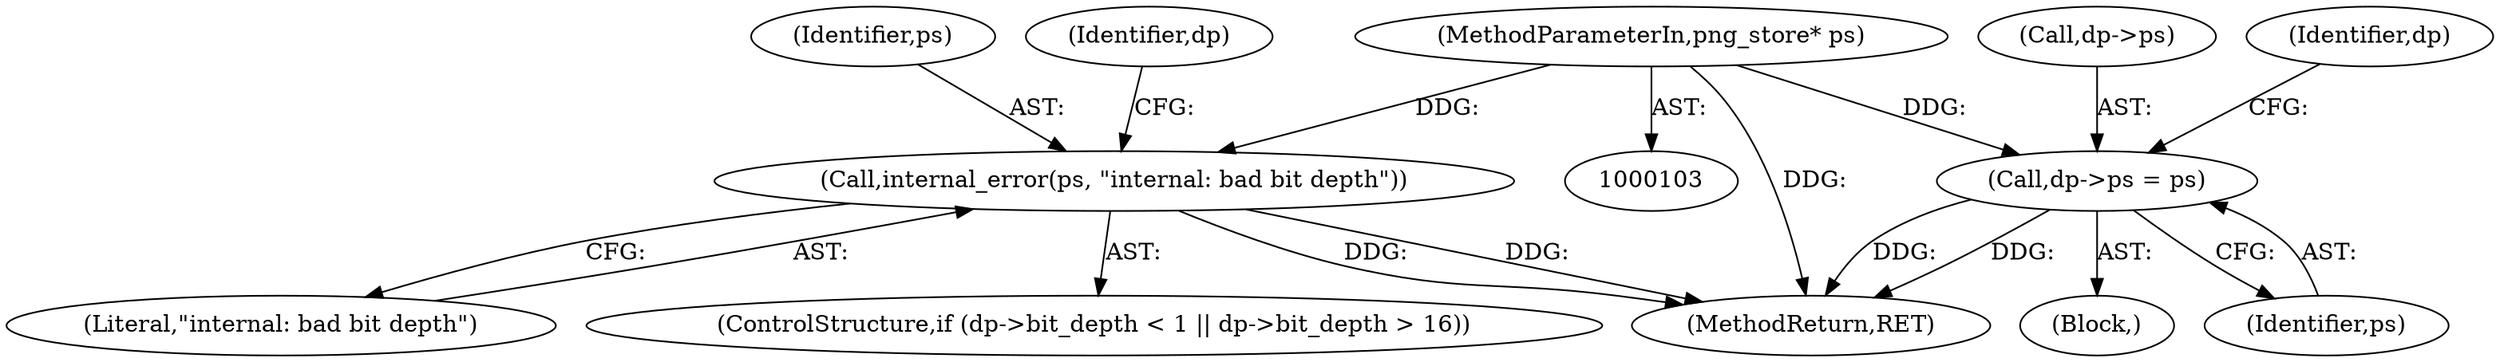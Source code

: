 digraph "0_Android_9d4853418ab2f754c2b63e091c29c5529b8b86ca_131@pointer" {
"1000105" [label="(MethodParameterIn,png_store* ps)"];
"1000116" [label="(Call,dp->ps = ps)"];
"1000145" [label="(Call,internal_error(ps, \"internal: bad bit depth\"))"];
"1000120" [label="(Identifier,ps)"];
"1000109" [label="(Block,)"];
"1000123" [label="(Identifier,dp)"];
"1000145" [label="(Call,internal_error(ps, \"internal: bad bit depth\"))"];
"1000151" [label="(Identifier,dp)"];
"1000147" [label="(Literal,\"internal: bad bit depth\")"];
"1000146" [label="(Identifier,ps)"];
"1000117" [label="(Call,dp->ps)"];
"1000105" [label="(MethodParameterIn,png_store* ps)"];
"1000287" [label="(MethodReturn,RET)"];
"1000116" [label="(Call,dp->ps = ps)"];
"1000133" [label="(ControlStructure,if (dp->bit_depth < 1 || dp->bit_depth > 16))"];
"1000105" -> "1000103"  [label="AST: "];
"1000105" -> "1000287"  [label="DDG: "];
"1000105" -> "1000116"  [label="DDG: "];
"1000105" -> "1000145"  [label="DDG: "];
"1000116" -> "1000109"  [label="AST: "];
"1000116" -> "1000120"  [label="CFG: "];
"1000117" -> "1000116"  [label="AST: "];
"1000120" -> "1000116"  [label="AST: "];
"1000123" -> "1000116"  [label="CFG: "];
"1000116" -> "1000287"  [label="DDG: "];
"1000116" -> "1000287"  [label="DDG: "];
"1000145" -> "1000133"  [label="AST: "];
"1000145" -> "1000147"  [label="CFG: "];
"1000146" -> "1000145"  [label="AST: "];
"1000147" -> "1000145"  [label="AST: "];
"1000151" -> "1000145"  [label="CFG: "];
"1000145" -> "1000287"  [label="DDG: "];
"1000145" -> "1000287"  [label="DDG: "];
}
